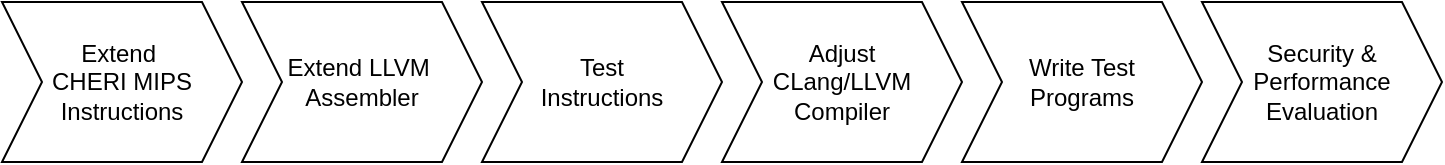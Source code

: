 <mxfile version="12.1.7" type="device" pages="1"><diagram id="AJf7kLfnYjmhhQsFf5lw" name="Page-1"><mxGraphModel dx="1158" dy="726" grid="1" gridSize="10" guides="1" tooltips="1" connect="1" arrows="1" fold="1" page="1" pageScale="1" pageWidth="850" pageHeight="1100" math="0" shadow="0"><root><mxCell id="0"/><mxCell id="1" parent="0"/><mxCell id="XhXfngWQu_mpCXDCs30i-1" value="Extend&amp;nbsp;&lt;br&gt;CHERI MIPS&lt;br&gt;Instructions" style="shape=step;perimeter=stepPerimeter;whiteSpace=wrap;html=1;fixedSize=1;" parent="1" vertex="1"><mxGeometry x="20" y="20" width="120" height="80" as="geometry"/></mxCell><mxCell id="XhXfngWQu_mpCXDCs30i-2" value="Extend LLVM&amp;nbsp;&lt;br&gt;Assembler" style="shape=step;perimeter=stepPerimeter;whiteSpace=wrap;html=1;fixedSize=1;" parent="1" vertex="1"><mxGeometry x="140" y="20" width="120" height="80" as="geometry"/></mxCell><mxCell id="XhXfngWQu_mpCXDCs30i-4" value="Test&lt;br&gt;Instructions" style="shape=step;perimeter=stepPerimeter;whiteSpace=wrap;html=1;fixedSize=1;" parent="1" vertex="1"><mxGeometry x="260" y="20" width="120" height="80" as="geometry"/></mxCell><mxCell id="XhXfngWQu_mpCXDCs30i-6" value="Adjust &lt;br&gt;CLang/LLVM Compiler" style="shape=step;perimeter=stepPerimeter;whiteSpace=wrap;html=1;fixedSize=1;" parent="1" vertex="1"><mxGeometry x="380" y="20" width="120" height="80" as="geometry"/></mxCell><mxCell id="XhXfngWQu_mpCXDCs30i-10" value="Write Test &lt;br&gt;Programs" style="shape=step;perimeter=stepPerimeter;whiteSpace=wrap;html=1;fixedSize=1;" parent="1" vertex="1"><mxGeometry x="500" y="20" width="120" height="80" as="geometry"/></mxCell><mxCell id="XhXfngWQu_mpCXDCs30i-12" value="Security &amp;amp; Performance Evaluation" style="shape=step;perimeter=stepPerimeter;whiteSpace=wrap;html=1;fixedSize=1;" parent="1" vertex="1"><mxGeometry x="620" y="20" width="120" height="80" as="geometry"/></mxCell></root></mxGraphModel></diagram></mxfile>